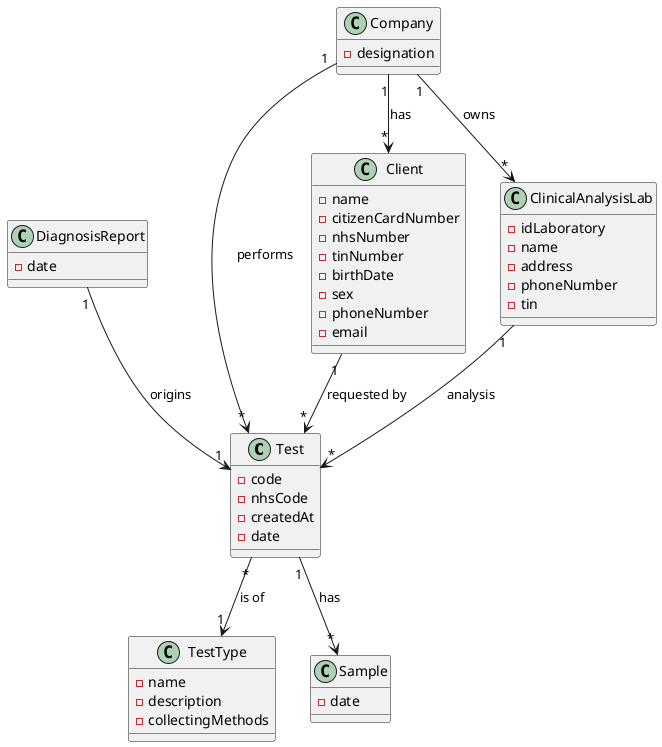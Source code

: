 @startuml
'https://plantuml.com/class-diagram

 class Test{
 -code
 -nhsCode
 -createdAt
 -date
 }
class DiagnosisReport{
-date
}
class Client{
-name
-citizenCardNumber
-nhsNumber
-tinNumber
-birthDate
-sex
-phoneNumber
-email
}

class ClinicalAnalysisLab{
-idLaboratory
-name
-address
-phoneNumber
-tin
}

class TestType{
-name
-description
-collectingMethods
}

class Company{
-designation
}

class Sample{
-date
}
Company "1"-->"*" Client : has
Company "1"-->"*" Test : performs
Company "1"-->"*" ClinicalAnalysisLab : owns

ClinicalAnalysisLab "1" -->"*" Test : analysis

Test "*"-->"1" TestType : is of
Test "1" --> "*" Sample : has

DiagnosisReport "1"-->"1" Test : origins

Client "1"-->"*" Test : requested by

@enduml